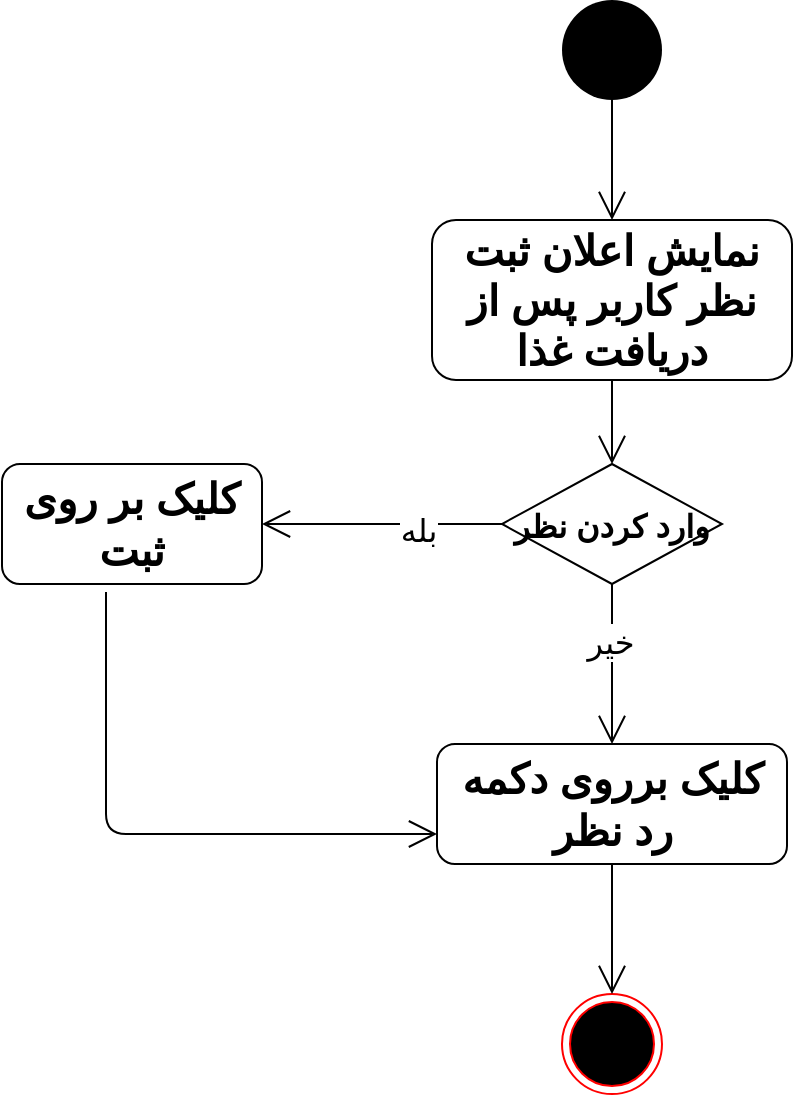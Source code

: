 <mxfile version="13.10.6" type="github">
  <diagram name="Page-1" id="0783ab3e-0a74-02c8-0abd-f7b4e66b4bec">
    <mxGraphModel dx="1198" dy="623" grid="1" gridSize="10" guides="1" tooltips="1" connect="1" arrows="1" fold="1" page="1" pageScale="1" pageWidth="850" pageHeight="1100" background="#ffffff" math="0" shadow="0">
      <root>
        <mxCell id="0" />
        <mxCell id="1" parent="0" />
        <mxCell id="7u4_Z7Mw72sVkrCknOZ8-1" value="" style="ellipse;fillColor=#000000;strokeColor=none;" vertex="1" parent="1">
          <mxGeometry x="430" y="28" width="50" height="50" as="geometry" />
        </mxCell>
        <mxCell id="7u4_Z7Mw72sVkrCknOZ8-2" value="نمایش اعلان ثبت نظر کاربر پس از دریافت غذا" style="shape=rect;html=1;rounded=1;whiteSpace=wrap;align=center;fontSize=21;fontStyle=1" vertex="1" parent="1">
          <mxGeometry x="365" y="138" width="180" height="80" as="geometry" />
        </mxCell>
        <mxCell id="7u4_Z7Mw72sVkrCknOZ8-3" value="" style="endArrow=open;endFill=1;endSize=12;html=1;fontSize=21;exitX=0.5;exitY=1;exitDx=0;exitDy=0;entryX=0.5;entryY=0;entryDx=0;entryDy=0;" edge="1" parent="1" source="7u4_Z7Mw72sVkrCknOZ8-1" target="7u4_Z7Mw72sVkrCknOZ8-2">
          <mxGeometry width="160" relative="1" as="geometry">
            <mxPoint x="480" y="278" as="sourcePoint" />
            <mxPoint x="640" y="278" as="targetPoint" />
          </mxGeometry>
        </mxCell>
        <mxCell id="7u4_Z7Mw72sVkrCknOZ8-5" value="" style="endArrow=open;endFill=1;endSize=12;html=1;fontSize=21;exitX=0.5;exitY=1;exitDx=0;exitDy=0;entryX=0.5;entryY=0;entryDx=0;entryDy=0;" edge="1" parent="1" source="7u4_Z7Mw72sVkrCknOZ8-2" target="7u4_Z7Mw72sVkrCknOZ8-10">
          <mxGeometry width="160" relative="1" as="geometry">
            <mxPoint x="454.5" y="228" as="sourcePoint" />
            <mxPoint x="455" y="280" as="targetPoint" />
          </mxGeometry>
        </mxCell>
        <mxCell id="7u4_Z7Mw72sVkrCknOZ8-6" value="" style="ellipse;html=1;shape=endState;fillColor=#000000;strokeColor=#ff0000;fontSize=21;" vertex="1" parent="1">
          <mxGeometry x="430" y="525" width="50" height="50" as="geometry" />
        </mxCell>
        <mxCell id="7u4_Z7Mw72sVkrCknOZ8-7" value="" style="endArrow=open;endFill=1;endSize=12;html=1;fontSize=21;exitX=0.5;exitY=1;exitDx=0;exitDy=0;entryX=0.5;entryY=0;entryDx=0;entryDy=0;" edge="1" parent="1" source="7u4_Z7Mw72sVkrCknOZ8-10" target="7u4_Z7Mw72sVkrCknOZ8-8">
          <mxGeometry width="160" relative="1" as="geometry">
            <mxPoint x="455" y="360" as="sourcePoint" />
            <mxPoint x="620" y="440" as="targetPoint" />
          </mxGeometry>
        </mxCell>
        <mxCell id="7u4_Z7Mw72sVkrCknOZ8-11" value="خیر" style="edgeLabel;html=1;align=center;verticalAlign=middle;resizable=0;points=[];fontSize=16;" vertex="1" connectable="0" parent="7u4_Z7Mw72sVkrCknOZ8-7">
          <mxGeometry x="-0.275" y="-1" relative="1" as="geometry">
            <mxPoint as="offset" />
          </mxGeometry>
        </mxCell>
        <mxCell id="7u4_Z7Mw72sVkrCknOZ8-8" value="کلیک برروی دکمه رد نظر" style="shape=rect;html=1;rounded=1;whiteSpace=wrap;align=center;fontSize=21;fontStyle=1" vertex="1" parent="1">
          <mxGeometry x="367.5" y="400" width="175" height="60" as="geometry" />
        </mxCell>
        <mxCell id="7u4_Z7Mw72sVkrCknOZ8-9" value="" style="endArrow=open;endFill=1;endSize=12;html=1;fontSize=21;exitX=0.5;exitY=1;exitDx=0;exitDy=0;entryX=0.5;entryY=0;entryDx=0;entryDy=0;" edge="1" parent="1" source="7u4_Z7Mw72sVkrCknOZ8-8" target="7u4_Z7Mw72sVkrCknOZ8-6">
          <mxGeometry width="160" relative="1" as="geometry">
            <mxPoint x="660" y="512" as="sourcePoint" />
            <mxPoint x="660" y="562" as="targetPoint" />
            <Array as="points" />
          </mxGeometry>
        </mxCell>
        <mxCell id="7u4_Z7Mw72sVkrCknOZ8-10" value="وارد کردن نظر" style="rhombus;fontStyle=1;fontSize=16;" vertex="1" parent="1">
          <mxGeometry x="400" y="260" width="110" height="60" as="geometry" />
        </mxCell>
        <mxCell id="7u4_Z7Mw72sVkrCknOZ8-12" value="" style="endArrow=open;endFill=1;endSize=12;html=1;fontSize=16;exitX=0;exitY=0.5;exitDx=0;exitDy=0;entryX=1;entryY=0.5;entryDx=0;entryDy=0;" edge="1" parent="1" source="7u4_Z7Mw72sVkrCknOZ8-10" target="7u4_Z7Mw72sVkrCknOZ8-14">
          <mxGeometry width="160" relative="1" as="geometry">
            <mxPoint x="190" y="360" as="sourcePoint" />
            <mxPoint x="310" y="290" as="targetPoint" />
          </mxGeometry>
        </mxCell>
        <mxCell id="7u4_Z7Mw72sVkrCknOZ8-13" value="بله" style="edgeLabel;html=1;align=center;verticalAlign=middle;resizable=0;points=[];fontSize=16;" vertex="1" connectable="0" parent="7u4_Z7Mw72sVkrCknOZ8-12">
          <mxGeometry x="-0.289" y="3" relative="1" as="geometry">
            <mxPoint as="offset" />
          </mxGeometry>
        </mxCell>
        <mxCell id="7u4_Z7Mw72sVkrCknOZ8-14" value="کلیک بر روی ثبت" style="shape=rect;html=1;rounded=1;whiteSpace=wrap;align=center;fontSize=21;fontStyle=1" vertex="1" parent="1">
          <mxGeometry x="150" y="260" width="130" height="60" as="geometry" />
        </mxCell>
        <mxCell id="7u4_Z7Mw72sVkrCknOZ8-16" value="" style="endArrow=open;endFill=1;endSize=12;html=1;fontSize=21;exitX=0.4;exitY=1.067;exitDx=0;exitDy=0;entryX=0;entryY=0.75;entryDx=0;entryDy=0;exitPerimeter=0;" edge="1" parent="1" source="7u4_Z7Mw72sVkrCknOZ8-14" target="7u4_Z7Mw72sVkrCknOZ8-8">
          <mxGeometry width="160" relative="1" as="geometry">
            <mxPoint x="200" y="380" as="sourcePoint" />
            <mxPoint x="200" y="440" as="targetPoint" />
            <Array as="points">
              <mxPoint x="202" y="445" />
            </Array>
          </mxGeometry>
        </mxCell>
      </root>
    </mxGraphModel>
  </diagram>
</mxfile>
